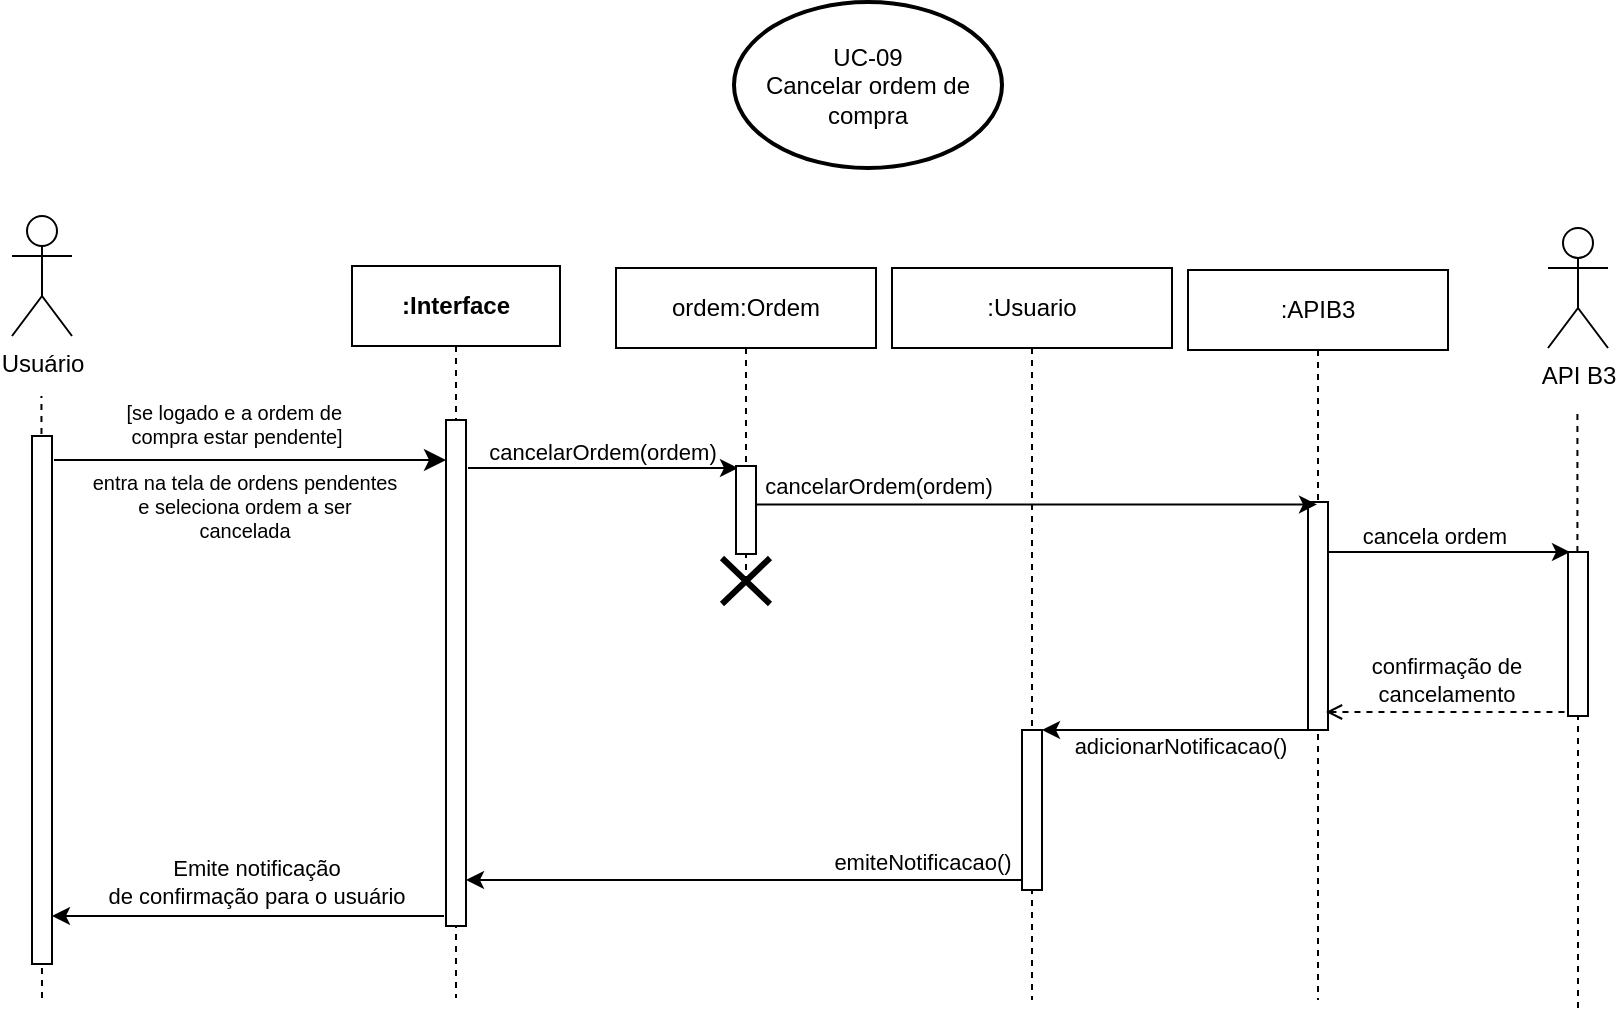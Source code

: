 <mxfile version="24.7.17">
  <diagram name="Página-1" id="LUhKTUrMw7wmdxUSNtai">
    <mxGraphModel dx="1434" dy="2010" grid="0" gridSize="10" guides="0" tooltips="1" connect="0" arrows="0" fold="1" page="1" pageScale="1" pageWidth="827" pageHeight="1169" math="0" shadow="0">
      <root>
        <mxCell id="0" />
        <mxCell id="1" parent="0" />
        <mxCell id="LeFruTOL68ddHuIKSZCm-1" value="Usuário" style="shape=umlActor;verticalLabelPosition=bottom;verticalAlign=top;html=1;" parent="1" vertex="1">
          <mxGeometry x="112" y="74" width="30" height="60" as="geometry" />
        </mxCell>
        <mxCell id="LeFruTOL68ddHuIKSZCm-2" value="" style="endArrow=none;dashed=1;html=1;rounded=0;" parent="1" edge="1">
          <mxGeometry width="50" height="50" relative="1" as="geometry">
            <mxPoint x="127" y="465" as="sourcePoint" />
            <mxPoint x="126.72" y="164" as="targetPoint" />
          </mxGeometry>
        </mxCell>
        <mxCell id="LeFruTOL68ddHuIKSZCm-3" style="edgeStyle=orthogonalEdgeStyle;rounded=0;orthogonalLoop=1;jettySize=auto;html=1;curved=0;" parent="1" edge="1">
          <mxGeometry relative="1" as="geometry">
            <mxPoint x="340" y="200" as="sourcePoint" />
            <mxPoint x="475" y="200" as="targetPoint" />
            <Array as="points" />
          </mxGeometry>
        </mxCell>
        <mxCell id="LeFruTOL68ddHuIKSZCm-4" value="cancelarOrdem(ordem)" style="edgeLabel;html=1;align=center;verticalAlign=middle;resizable=0;points=[];" parent="LeFruTOL68ddHuIKSZCm-3" vertex="1" connectable="0">
          <mxGeometry x="-0.128" y="1" relative="1" as="geometry">
            <mxPoint x="8" y="-7" as="offset" />
          </mxGeometry>
        </mxCell>
        <mxCell id="LeFruTOL68ddHuIKSZCm-5" value="" style="html=1;points=[[0,0,0,0,5],[0,1,0,0,-5],[1,0,0,0,5],[1,1,0,0,-5]];perimeter=orthogonalPerimeter;outlineConnect=0;targetShapes=umlLifeline;portConstraint=eastwest;newEdgeStyle={&quot;curved&quot;:0,&quot;rounded&quot;:0};" parent="1" vertex="1">
          <mxGeometry x="122" y="184" width="10" height="264" as="geometry" />
        </mxCell>
        <mxCell id="LeFruTOL68ddHuIKSZCm-6" value=":Usuario" style="shape=umlLifeline;perimeter=lifelinePerimeter;whiteSpace=wrap;html=1;container=1;dropTarget=0;collapsible=0;recursiveResize=0;outlineConnect=0;portConstraint=eastwest;newEdgeStyle={&quot;curved&quot;:0,&quot;rounded&quot;:0};" parent="1" vertex="1">
          <mxGeometry x="552" y="100" width="140" height="366" as="geometry" />
        </mxCell>
        <mxCell id="LeFruTOL68ddHuIKSZCm-7" value="" style="html=1;points=[[0,0,0,0,5],[0,1,0,0,-5],[1,0,0,0,5],[1,1,0,0,-5]];perimeter=orthogonalPerimeter;outlineConnect=0;targetShapes=umlLifeline;portConstraint=eastwest;newEdgeStyle={&quot;curved&quot;:0,&quot;rounded&quot;:0};" parent="LeFruTOL68ddHuIKSZCm-6" vertex="1">
          <mxGeometry x="65" y="231" width="10" height="80" as="geometry" />
        </mxCell>
        <mxCell id="LeFruTOL68ddHuIKSZCm-8" value=":APIB3" style="shape=umlLifeline;perimeter=lifelinePerimeter;whiteSpace=wrap;html=1;container=1;dropTarget=0;collapsible=0;recursiveResize=0;outlineConnect=0;portConstraint=eastwest;newEdgeStyle={&quot;curved&quot;:0,&quot;rounded&quot;:0};" parent="1" vertex="1">
          <mxGeometry x="700" y="101" width="130" height="365" as="geometry" />
        </mxCell>
        <mxCell id="LeFruTOL68ddHuIKSZCm-54" value="" style="html=1;points=[[0,0,0,0,5],[0,1,0,0,-5],[1,0,0,0,5],[1,1,0,0,-5]];perimeter=orthogonalPerimeter;outlineConnect=0;targetShapes=umlLifeline;portConstraint=eastwest;newEdgeStyle={&quot;curved&quot;:0,&quot;rounded&quot;:0};" parent="LeFruTOL68ddHuIKSZCm-8" vertex="1">
          <mxGeometry x="60" y="116" width="10" height="114" as="geometry" />
        </mxCell>
        <mxCell id="LeFruTOL68ddHuIKSZCm-14" value="" style="edgeStyle=none;orthogonalLoop=1;jettySize=auto;html=1;rounded=0;startArrow=none;startFill=0;endArrow=classic;endFill=1;exitX=0;exitY=1;exitDx=0;exitDy=-5;exitPerimeter=0;" parent="1" source="LeFruTOL68ddHuIKSZCm-7" target="5j7BJTVc_110sF2mJdnk-2" edge="1">
          <mxGeometry width="100" relative="1" as="geometry">
            <mxPoint x="690" y="441" as="sourcePoint" />
            <mxPoint x="342" y="442" as="targetPoint" />
            <Array as="points" />
          </mxGeometry>
        </mxCell>
        <mxCell id="LeFruTOL68ddHuIKSZCm-15" value="emiteNotificacao()" style="edgeLabel;html=1;align=center;verticalAlign=middle;resizable=0;points=[];" parent="LeFruTOL68ddHuIKSZCm-14" vertex="1" connectable="0">
          <mxGeometry x="-0.16" y="1" relative="1" as="geometry">
            <mxPoint x="67" y="-10" as="offset" />
          </mxGeometry>
        </mxCell>
        <mxCell id="LeFruTOL68ddHuIKSZCm-16" value="ordem:Ordem" style="shape=umlLifeline;perimeter=lifelinePerimeter;whiteSpace=wrap;html=1;container=1;dropTarget=0;collapsible=0;recursiveResize=0;outlineConnect=0;portConstraint=eastwest;newEdgeStyle={&quot;curved&quot;:0,&quot;rounded&quot;:0};" parent="1" vertex="1">
          <mxGeometry x="414" y="100" width="130" height="158" as="geometry" />
        </mxCell>
        <mxCell id="LeFruTOL68ddHuIKSZCm-17" value="" style="html=1;points=[[0,0,0,0,5],[0,1,0,0,-5],[1,0,0,0,5],[1,1,0,0,-5]];perimeter=orthogonalPerimeter;outlineConnect=0;targetShapes=umlLifeline;portConstraint=eastwest;newEdgeStyle={&quot;curved&quot;:0,&quot;rounded&quot;:0};" parent="LeFruTOL68ddHuIKSZCm-16" vertex="1">
          <mxGeometry x="60" y="99" width="10" height="44" as="geometry" />
        </mxCell>
        <mxCell id="LeFruTOL68ddHuIKSZCm-40" value="" style="endArrow=classic;html=1;rounded=0;" parent="1" source="LeFruTOL68ddHuIKSZCm-54" target="LeFruTOL68ddHuIKSZCm-7" edge="1">
          <mxGeometry width="50" height="50" relative="1" as="geometry">
            <mxPoint x="747" y="331" as="sourcePoint" />
            <mxPoint x="627" y="415" as="targetPoint" />
          </mxGeometry>
        </mxCell>
        <mxCell id="LeFruTOL68ddHuIKSZCm-41" value="adicionarNotificacao()" style="edgeLabel;html=1;align=center;verticalAlign=middle;resizable=0;points=[];" parent="LeFruTOL68ddHuIKSZCm-40" vertex="1" connectable="0">
          <mxGeometry x="0.329" y="-2" relative="1" as="geometry">
            <mxPoint x="24" y="10" as="offset" />
          </mxGeometry>
        </mxCell>
        <mxCell id="LeFruTOL68ddHuIKSZCm-52" style="edgeStyle=orthogonalEdgeStyle;rounded=0;orthogonalLoop=1;jettySize=auto;html=1;curved=0;exitX=1;exitY=1;exitDx=0;exitDy=0;exitPerimeter=0;" parent="1" target="LeFruTOL68ddHuIKSZCm-8" edge="1">
          <mxGeometry relative="1" as="geometry">
            <mxPoint x="484.0" y="218.24" as="sourcePoint" />
            <mxPoint x="854.5" y="271.757" as="targetPoint" />
            <Array as="points">
              <mxPoint x="750" y="219" />
              <mxPoint x="750" y="219" />
            </Array>
          </mxGeometry>
        </mxCell>
        <mxCell id="LeFruTOL68ddHuIKSZCm-53" value="cancelarOrdem(ordem)" style="edgeLabel;html=1;align=center;verticalAlign=middle;resizable=0;points=[];" parent="LeFruTOL68ddHuIKSZCm-52" vertex="1" connectable="0">
          <mxGeometry x="-0.128" y="1" relative="1" as="geometry">
            <mxPoint x="-62" y="-8" as="offset" />
          </mxGeometry>
        </mxCell>
        <mxCell id="cZG0biF8OXEsiVtM545H-1" value="API B3" style="shape=umlActor;verticalLabelPosition=bottom;verticalAlign=top;html=1;" parent="1" vertex="1">
          <mxGeometry x="880" y="80" width="30" height="60" as="geometry" />
        </mxCell>
        <mxCell id="cZG0biF8OXEsiVtM545H-2" value="" style="endArrow=none;dashed=1;html=1;rounded=0;" parent="1" source="cZG0biF8OXEsiVtM545H-3" edge="1">
          <mxGeometry width="50" height="50" relative="1" as="geometry">
            <mxPoint x="894.99" y="450" as="sourcePoint" />
            <mxPoint x="894.71" y="170" as="targetPoint" />
          </mxGeometry>
        </mxCell>
        <mxCell id="cZG0biF8OXEsiVtM545H-4" value="" style="endArrow=none;dashed=1;html=1;rounded=0;" parent="1" target="cZG0biF8OXEsiVtM545H-3" edge="1">
          <mxGeometry width="50" height="50" relative="1" as="geometry">
            <mxPoint x="895" y="470" as="sourcePoint" />
            <mxPoint x="894.71" y="170" as="targetPoint" />
          </mxGeometry>
        </mxCell>
        <mxCell id="cZG0biF8OXEsiVtM545H-3" value="" style="html=1;points=[[0,0,0,0,5],[0,1,0,0,-5],[1,0,0,0,5],[1,1,0,0,-5]];perimeter=orthogonalPerimeter;outlineConnect=0;targetShapes=umlLifeline;portConstraint=eastwest;newEdgeStyle={&quot;curved&quot;:0,&quot;rounded&quot;:0};" parent="1" vertex="1">
          <mxGeometry x="890" y="242" width="10" height="82" as="geometry" />
        </mxCell>
        <mxCell id="cZG0biF8OXEsiVtM545H-5" value="" style="endArrow=classic;html=1;rounded=0;" parent="1" edge="1">
          <mxGeometry width="50" height="50" relative="1" as="geometry">
            <mxPoint x="770" y="242" as="sourcePoint" />
            <mxPoint x="891" y="242" as="targetPoint" />
          </mxGeometry>
        </mxCell>
        <mxCell id="cZG0biF8OXEsiVtM545H-6" value="cancela ordem" style="edgeLabel;html=1;align=center;verticalAlign=middle;resizable=0;points=[];" parent="cZG0biF8OXEsiVtM545H-5" vertex="1" connectable="0">
          <mxGeometry x="-0.44" relative="1" as="geometry">
            <mxPoint x="19" y="-8" as="offset" />
          </mxGeometry>
        </mxCell>
        <mxCell id="cZG0biF8OXEsiVtM545H-7" value="" style="endArrow=none;html=1;rounded=0;startArrow=open;startFill=0;endFill=0;dashed=1;" parent="1" edge="1">
          <mxGeometry width="50" height="50" relative="1" as="geometry">
            <mxPoint x="769" y="322" as="sourcePoint" />
            <mxPoint x="890" y="322" as="targetPoint" />
          </mxGeometry>
        </mxCell>
        <mxCell id="cZG0biF8OXEsiVtM545H-8" value="confirmação de&lt;div&gt;cancelamento&lt;/div&gt;" style="edgeLabel;html=1;align=center;verticalAlign=middle;resizable=0;points=[];" parent="cZG0biF8OXEsiVtM545H-7" vertex="1" connectable="0">
          <mxGeometry x="-0.44" relative="1" as="geometry">
            <mxPoint x="26" y="-16" as="offset" />
          </mxGeometry>
        </mxCell>
        <mxCell id="vfvgIy0xU6TZk0-lELll-1" value="[se logado e a ordem de&amp;nbsp;&lt;div style=&quot;font-size: 10px;&quot;&gt;compra estar pendente]&lt;/div&gt;" style="text;html=1;align=center;verticalAlign=middle;resizable=0;points=[];autosize=1;strokeColor=none;fillColor=none;fontSize=10;" parent="1" vertex="1">
          <mxGeometry x="159" y="160" width="129" height="36" as="geometry" />
        </mxCell>
        <mxCell id="5j7BJTVc_110sF2mJdnk-1" value="&lt;b&gt;:Interface&lt;/b&gt;" style="shape=umlLifeline;perimeter=lifelinePerimeter;whiteSpace=wrap;html=1;container=0;dropTarget=0;collapsible=0;recursiveResize=0;outlineConnect=0;portConstraint=eastwest;newEdgeStyle={&quot;edgeStyle&quot;:&quot;elbowEdgeStyle&quot;,&quot;elbow&quot;:&quot;vertical&quot;,&quot;curved&quot;:0,&quot;rounded&quot;:0};" vertex="1" parent="1">
          <mxGeometry x="282" y="99" width="104" height="366" as="geometry" />
        </mxCell>
        <mxCell id="5j7BJTVc_110sF2mJdnk-2" value="" style="html=1;points=[];perimeter=orthogonalPerimeter;outlineConnect=0;targetShapes=umlLifeline;portConstraint=eastwest;newEdgeStyle={&quot;edgeStyle&quot;:&quot;elbowEdgeStyle&quot;,&quot;elbow&quot;:&quot;vertical&quot;,&quot;curved&quot;:0,&quot;rounded&quot;:0};" vertex="1" parent="5j7BJTVc_110sF2mJdnk-1">
          <mxGeometry x="47" y="77" width="10" height="253" as="geometry" />
        </mxCell>
        <mxCell id="5j7BJTVc_110sF2mJdnk-5" value="" style="endArrow=classic;html=1;rounded=0;fontSize=12;startSize=8;endSize=8;curved=1;" edge="1" parent="1" target="5j7BJTVc_110sF2mJdnk-2">
          <mxGeometry width="50" height="50" relative="1" as="geometry">
            <mxPoint x="133" y="196" as="sourcePoint" />
            <mxPoint x="183" y="146" as="targetPoint" />
          </mxGeometry>
        </mxCell>
        <mxCell id="5j7BJTVc_110sF2mJdnk-6" value="entra na tela de ordens pendentes&lt;div style=&quot;font-size: 10px;&quot;&gt;e seleciona ordem a ser&lt;/div&gt;&lt;div style=&quot;font-size: 10px;&quot;&gt;cancelada&lt;/div&gt;" style="edgeLabel;html=1;align=center;verticalAlign=middle;resizable=0;points=[];fontSize=10;" vertex="1" connectable="0" parent="5j7BJTVc_110sF2mJdnk-5">
          <mxGeometry x="-0.05" y="-2" relative="1" as="geometry">
            <mxPoint x="2" y="21" as="offset" />
          </mxGeometry>
        </mxCell>
        <mxCell id="5j7BJTVc_110sF2mJdnk-7" value="" style="shape=umlDestroy;whiteSpace=wrap;html=1;strokeWidth=3;targetShapes=umlLifeline;" vertex="1" parent="1">
          <mxGeometry x="467" y="245" width="24" height="23" as="geometry" />
        </mxCell>
        <mxCell id="5j7BJTVc_110sF2mJdnk-8" value="" style="edgeStyle=none;orthogonalLoop=1;jettySize=auto;html=1;rounded=0;startArrow=none;startFill=0;endArrow=classic;endFill=1;" edge="1" parent="1">
          <mxGeometry width="100" relative="1" as="geometry">
            <mxPoint x="328" y="424" as="sourcePoint" />
            <mxPoint x="132" y="424" as="targetPoint" />
            <Array as="points" />
          </mxGeometry>
        </mxCell>
        <mxCell id="5j7BJTVc_110sF2mJdnk-9" value="Emite notificação&lt;div&gt;de confirmação para o usuário&lt;/div&gt;" style="edgeLabel;html=1;align=center;verticalAlign=middle;resizable=0;points=[];" vertex="1" connectable="0" parent="5j7BJTVc_110sF2mJdnk-8">
          <mxGeometry x="-0.16" y="1" relative="1" as="geometry">
            <mxPoint x="-12" y="-18" as="offset" />
          </mxGeometry>
        </mxCell>
        <mxCell id="5j7BJTVc_110sF2mJdnk-10" value="UC-09&lt;div&gt;Cancelar ordem de&lt;br&gt;compra&lt;/div&gt;" style="strokeWidth=2;html=1;shape=mxgraph.flowchart.start_1;whiteSpace=wrap;" vertex="1" parent="1">
          <mxGeometry x="473" y="-33" width="134" height="83" as="geometry" />
        </mxCell>
      </root>
    </mxGraphModel>
  </diagram>
</mxfile>
